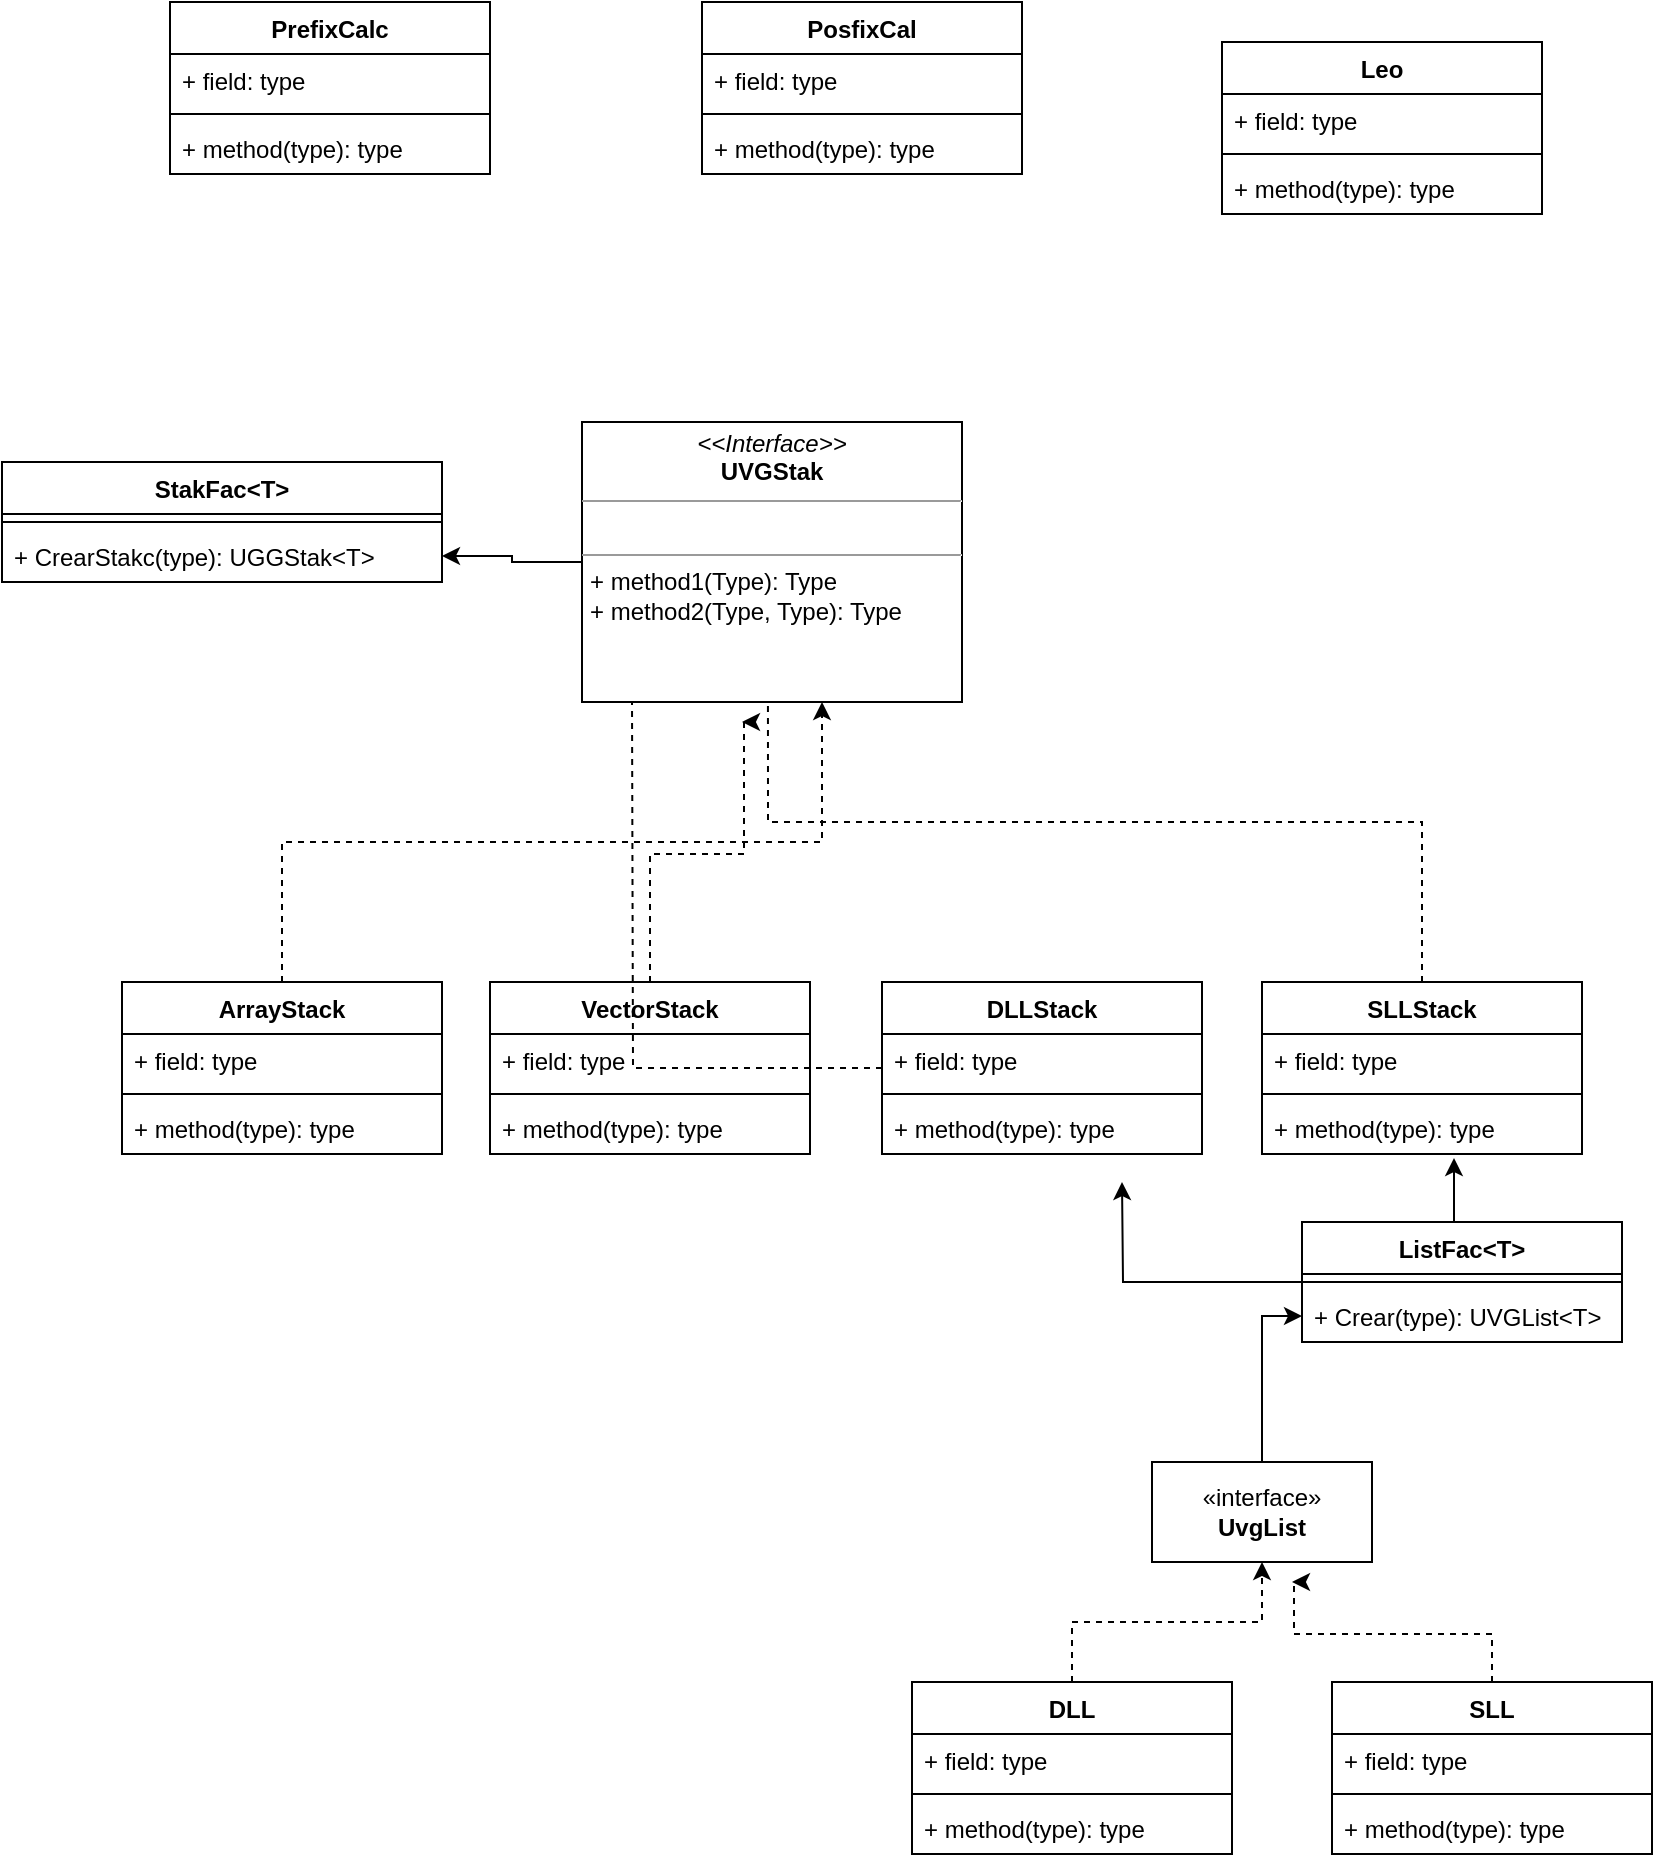 <mxfile version="23.0.2" type="device">
  <diagram name="Página-1" id="pLPHON2VwhQyR1MNyPly">
    <mxGraphModel dx="1434" dy="843" grid="1" gridSize="10" guides="1" tooltips="1" connect="1" arrows="1" fold="1" page="1" pageScale="1" pageWidth="827" pageHeight="1169" math="0" shadow="0">
      <root>
        <mxCell id="0" />
        <mxCell id="1" parent="0" />
        <mxCell id="OaXms8MLqEji5rj087fe-23" style="edgeStyle=orthogonalEdgeStyle;rounded=0;orthogonalLoop=1;jettySize=auto;html=1;dashed=1;" edge="1" parent="1" source="OaXms8MLqEji5rj087fe-6">
          <mxGeometry relative="1" as="geometry">
            <mxPoint x="420" y="570" as="targetPoint" />
            <Array as="points">
              <mxPoint x="150" y="640" />
              <mxPoint x="420" y="640" />
            </Array>
          </mxGeometry>
        </mxCell>
        <mxCell id="OaXms8MLqEji5rj087fe-6" value="ArrayStack" style="swimlane;fontStyle=1;align=center;verticalAlign=top;childLayout=stackLayout;horizontal=1;startSize=26;horizontalStack=0;resizeParent=1;resizeParentMax=0;resizeLast=0;collapsible=1;marginBottom=0;whiteSpace=wrap;html=1;" vertex="1" parent="1">
          <mxGeometry x="70" y="710" width="160" height="86" as="geometry" />
        </mxCell>
        <mxCell id="OaXms8MLqEji5rj087fe-7" value="+ field: type" style="text;strokeColor=none;fillColor=none;align=left;verticalAlign=top;spacingLeft=4;spacingRight=4;overflow=hidden;rotatable=0;points=[[0,0.5],[1,0.5]];portConstraint=eastwest;whiteSpace=wrap;html=1;" vertex="1" parent="OaXms8MLqEji5rj087fe-6">
          <mxGeometry y="26" width="160" height="26" as="geometry" />
        </mxCell>
        <mxCell id="OaXms8MLqEji5rj087fe-8" value="" style="line;strokeWidth=1;fillColor=none;align=left;verticalAlign=middle;spacingTop=-1;spacingLeft=3;spacingRight=3;rotatable=0;labelPosition=right;points=[];portConstraint=eastwest;strokeColor=inherit;" vertex="1" parent="OaXms8MLqEji5rj087fe-6">
          <mxGeometry y="52" width="160" height="8" as="geometry" />
        </mxCell>
        <mxCell id="OaXms8MLqEji5rj087fe-9" value="+ method(type): type" style="text;strokeColor=none;fillColor=none;align=left;verticalAlign=top;spacingLeft=4;spacingRight=4;overflow=hidden;rotatable=0;points=[[0,0.5],[1,0.5]];portConstraint=eastwest;whiteSpace=wrap;html=1;" vertex="1" parent="OaXms8MLqEji5rj087fe-6">
          <mxGeometry y="60" width="160" height="26" as="geometry" />
        </mxCell>
        <mxCell id="OaXms8MLqEji5rj087fe-22" style="edgeStyle=orthogonalEdgeStyle;rounded=0;orthogonalLoop=1;jettySize=auto;html=1;dashed=1;" edge="1" parent="1" source="OaXms8MLqEji5rj087fe-10">
          <mxGeometry relative="1" as="geometry">
            <mxPoint x="380" y="580" as="targetPoint" />
            <Array as="points">
              <mxPoint x="334" y="646" />
              <mxPoint x="381" y="646" />
            </Array>
          </mxGeometry>
        </mxCell>
        <mxCell id="OaXms8MLqEji5rj087fe-10" value="VectorStack" style="swimlane;fontStyle=1;align=center;verticalAlign=top;childLayout=stackLayout;horizontal=1;startSize=26;horizontalStack=0;resizeParent=1;resizeParentMax=0;resizeLast=0;collapsible=1;marginBottom=0;whiteSpace=wrap;html=1;" vertex="1" parent="1">
          <mxGeometry x="254" y="710" width="160" height="86" as="geometry" />
        </mxCell>
        <mxCell id="OaXms8MLqEji5rj087fe-11" value="+ field: type" style="text;strokeColor=none;fillColor=none;align=left;verticalAlign=top;spacingLeft=4;spacingRight=4;overflow=hidden;rotatable=0;points=[[0,0.5],[1,0.5]];portConstraint=eastwest;whiteSpace=wrap;html=1;" vertex="1" parent="OaXms8MLqEji5rj087fe-10">
          <mxGeometry y="26" width="160" height="26" as="geometry" />
        </mxCell>
        <mxCell id="OaXms8MLqEji5rj087fe-12" value="" style="line;strokeWidth=1;fillColor=none;align=left;verticalAlign=middle;spacingTop=-1;spacingLeft=3;spacingRight=3;rotatable=0;labelPosition=right;points=[];portConstraint=eastwest;strokeColor=inherit;" vertex="1" parent="OaXms8MLqEji5rj087fe-10">
          <mxGeometry y="52" width="160" height="8" as="geometry" />
        </mxCell>
        <mxCell id="OaXms8MLqEji5rj087fe-13" value="+ method(type): type" style="text;strokeColor=none;fillColor=none;align=left;verticalAlign=top;spacingLeft=4;spacingRight=4;overflow=hidden;rotatable=0;points=[[0,0.5],[1,0.5]];portConstraint=eastwest;whiteSpace=wrap;html=1;" vertex="1" parent="OaXms8MLqEji5rj087fe-10">
          <mxGeometry y="60" width="160" height="26" as="geometry" />
        </mxCell>
        <mxCell id="OaXms8MLqEji5rj087fe-14" value="DLLStack" style="swimlane;fontStyle=1;align=center;verticalAlign=top;childLayout=stackLayout;horizontal=1;startSize=26;horizontalStack=0;resizeParent=1;resizeParentMax=0;resizeLast=0;collapsible=1;marginBottom=0;whiteSpace=wrap;html=1;" vertex="1" parent="1">
          <mxGeometry x="450" y="710" width="160" height="86" as="geometry" />
        </mxCell>
        <mxCell id="OaXms8MLqEji5rj087fe-15" value="+ field: type" style="text;strokeColor=none;fillColor=none;align=left;verticalAlign=top;spacingLeft=4;spacingRight=4;overflow=hidden;rotatable=0;points=[[0,0.5],[1,0.5]];portConstraint=eastwest;whiteSpace=wrap;html=1;" vertex="1" parent="OaXms8MLqEji5rj087fe-14">
          <mxGeometry y="26" width="160" height="26" as="geometry" />
        </mxCell>
        <mxCell id="OaXms8MLqEji5rj087fe-16" value="" style="line;strokeWidth=1;fillColor=none;align=left;verticalAlign=middle;spacingTop=-1;spacingLeft=3;spacingRight=3;rotatable=0;labelPosition=right;points=[];portConstraint=eastwest;strokeColor=inherit;" vertex="1" parent="OaXms8MLqEji5rj087fe-14">
          <mxGeometry y="52" width="160" height="8" as="geometry" />
        </mxCell>
        <mxCell id="OaXms8MLqEji5rj087fe-17" value="+ method(type): type" style="text;strokeColor=none;fillColor=none;align=left;verticalAlign=top;spacingLeft=4;spacingRight=4;overflow=hidden;rotatable=0;points=[[0,0.5],[1,0.5]];portConstraint=eastwest;whiteSpace=wrap;html=1;" vertex="1" parent="OaXms8MLqEji5rj087fe-14">
          <mxGeometry y="60" width="160" height="26" as="geometry" />
        </mxCell>
        <mxCell id="OaXms8MLqEji5rj087fe-18" value="SLLStack" style="swimlane;fontStyle=1;align=center;verticalAlign=top;childLayout=stackLayout;horizontal=1;startSize=26;horizontalStack=0;resizeParent=1;resizeParentMax=0;resizeLast=0;collapsible=1;marginBottom=0;whiteSpace=wrap;html=1;" vertex="1" parent="1">
          <mxGeometry x="640" y="710" width="160" height="86" as="geometry" />
        </mxCell>
        <mxCell id="OaXms8MLqEji5rj087fe-19" value="+ field: type" style="text;strokeColor=none;fillColor=none;align=left;verticalAlign=top;spacingLeft=4;spacingRight=4;overflow=hidden;rotatable=0;points=[[0,0.5],[1,0.5]];portConstraint=eastwest;whiteSpace=wrap;html=1;" vertex="1" parent="OaXms8MLqEji5rj087fe-18">
          <mxGeometry y="26" width="160" height="26" as="geometry" />
        </mxCell>
        <mxCell id="OaXms8MLqEji5rj087fe-20" value="" style="line;strokeWidth=1;fillColor=none;align=left;verticalAlign=middle;spacingTop=-1;spacingLeft=3;spacingRight=3;rotatable=0;labelPosition=right;points=[];portConstraint=eastwest;strokeColor=inherit;" vertex="1" parent="OaXms8MLqEji5rj087fe-18">
          <mxGeometry y="52" width="160" height="8" as="geometry" />
        </mxCell>
        <mxCell id="OaXms8MLqEji5rj087fe-21" value="+ method(type): type" style="text;strokeColor=none;fillColor=none;align=left;verticalAlign=top;spacingLeft=4;spacingRight=4;overflow=hidden;rotatable=0;points=[[0,0.5],[1,0.5]];portConstraint=eastwest;whiteSpace=wrap;html=1;" vertex="1" parent="OaXms8MLqEji5rj087fe-18">
          <mxGeometry y="60" width="160" height="26" as="geometry" />
        </mxCell>
        <mxCell id="OaXms8MLqEji5rj087fe-24" style="edgeStyle=orthogonalEdgeStyle;rounded=0;orthogonalLoop=1;jettySize=auto;html=1;entryX=0.156;entryY=1.176;entryDx=0;entryDy=0;entryPerimeter=0;dashed=1;" edge="1" parent="1" source="OaXms8MLqEji5rj087fe-14">
          <mxGeometry relative="1" as="geometry">
            <mxPoint x="324.96" y="551.408" as="targetPoint" />
          </mxGeometry>
        </mxCell>
        <mxCell id="OaXms8MLqEji5rj087fe-25" style="edgeStyle=orthogonalEdgeStyle;rounded=0;orthogonalLoop=1;jettySize=auto;html=1;entryX=0.581;entryY=0.941;entryDx=0;entryDy=0;entryPerimeter=0;dashed=1;" edge="1" parent="1" source="OaXms8MLqEji5rj087fe-18">
          <mxGeometry relative="1" as="geometry">
            <mxPoint x="392.96" y="549.528" as="targetPoint" />
            <Array as="points">
              <mxPoint x="720" y="630" />
              <mxPoint x="393" y="630" />
            </Array>
          </mxGeometry>
        </mxCell>
        <mxCell id="OaXms8MLqEji5rj087fe-26" value="StakFac&amp;lt;T&amp;gt;" style="swimlane;fontStyle=1;align=center;verticalAlign=top;childLayout=stackLayout;horizontal=1;startSize=26;horizontalStack=0;resizeParent=1;resizeParentMax=0;resizeLast=0;collapsible=1;marginBottom=0;whiteSpace=wrap;html=1;" vertex="1" parent="1">
          <mxGeometry x="10" y="450" width="220" height="60" as="geometry" />
        </mxCell>
        <mxCell id="OaXms8MLqEji5rj087fe-28" value="" style="line;strokeWidth=1;fillColor=none;align=left;verticalAlign=middle;spacingTop=-1;spacingLeft=3;spacingRight=3;rotatable=0;labelPosition=right;points=[];portConstraint=eastwest;strokeColor=inherit;" vertex="1" parent="OaXms8MLqEji5rj087fe-26">
          <mxGeometry y="26" width="220" height="8" as="geometry" />
        </mxCell>
        <mxCell id="OaXms8MLqEji5rj087fe-29" value="+ CrearStakc(type): UGGStak&amp;lt;T&amp;gt;" style="text;strokeColor=none;fillColor=none;align=left;verticalAlign=top;spacingLeft=4;spacingRight=4;overflow=hidden;rotatable=0;points=[[0,0.5],[1,0.5]];portConstraint=eastwest;whiteSpace=wrap;html=1;" vertex="1" parent="OaXms8MLqEji5rj087fe-26">
          <mxGeometry y="34" width="220" height="26" as="geometry" />
        </mxCell>
        <mxCell id="OaXms8MLqEji5rj087fe-30" value="PrefixCalc" style="swimlane;fontStyle=1;align=center;verticalAlign=top;childLayout=stackLayout;horizontal=1;startSize=26;horizontalStack=0;resizeParent=1;resizeParentMax=0;resizeLast=0;collapsible=1;marginBottom=0;whiteSpace=wrap;html=1;" vertex="1" parent="1">
          <mxGeometry x="94" y="220" width="160" height="86" as="geometry" />
        </mxCell>
        <mxCell id="OaXms8MLqEji5rj087fe-31" value="+ field: type" style="text;strokeColor=none;fillColor=none;align=left;verticalAlign=top;spacingLeft=4;spacingRight=4;overflow=hidden;rotatable=0;points=[[0,0.5],[1,0.5]];portConstraint=eastwest;whiteSpace=wrap;html=1;" vertex="1" parent="OaXms8MLqEji5rj087fe-30">
          <mxGeometry y="26" width="160" height="26" as="geometry" />
        </mxCell>
        <mxCell id="OaXms8MLqEji5rj087fe-32" value="" style="line;strokeWidth=1;fillColor=none;align=left;verticalAlign=middle;spacingTop=-1;spacingLeft=3;spacingRight=3;rotatable=0;labelPosition=right;points=[];portConstraint=eastwest;strokeColor=inherit;" vertex="1" parent="OaXms8MLqEji5rj087fe-30">
          <mxGeometry y="52" width="160" height="8" as="geometry" />
        </mxCell>
        <mxCell id="OaXms8MLqEji5rj087fe-33" value="+ method(type): type" style="text;strokeColor=none;fillColor=none;align=left;verticalAlign=top;spacingLeft=4;spacingRight=4;overflow=hidden;rotatable=0;points=[[0,0.5],[1,0.5]];portConstraint=eastwest;whiteSpace=wrap;html=1;" vertex="1" parent="OaXms8MLqEji5rj087fe-30">
          <mxGeometry y="60" width="160" height="26" as="geometry" />
        </mxCell>
        <mxCell id="OaXms8MLqEji5rj087fe-34" value="PosfixCal" style="swimlane;fontStyle=1;align=center;verticalAlign=top;childLayout=stackLayout;horizontal=1;startSize=26;horizontalStack=0;resizeParent=1;resizeParentMax=0;resizeLast=0;collapsible=1;marginBottom=0;whiteSpace=wrap;html=1;" vertex="1" parent="1">
          <mxGeometry x="360" y="220" width="160" height="86" as="geometry" />
        </mxCell>
        <mxCell id="OaXms8MLqEji5rj087fe-35" value="+ field: type" style="text;strokeColor=none;fillColor=none;align=left;verticalAlign=top;spacingLeft=4;spacingRight=4;overflow=hidden;rotatable=0;points=[[0,0.5],[1,0.5]];portConstraint=eastwest;whiteSpace=wrap;html=1;" vertex="1" parent="OaXms8MLqEji5rj087fe-34">
          <mxGeometry y="26" width="160" height="26" as="geometry" />
        </mxCell>
        <mxCell id="OaXms8MLqEji5rj087fe-36" value="" style="line;strokeWidth=1;fillColor=none;align=left;verticalAlign=middle;spacingTop=-1;spacingLeft=3;spacingRight=3;rotatable=0;labelPosition=right;points=[];portConstraint=eastwest;strokeColor=inherit;" vertex="1" parent="OaXms8MLqEji5rj087fe-34">
          <mxGeometry y="52" width="160" height="8" as="geometry" />
        </mxCell>
        <mxCell id="OaXms8MLqEji5rj087fe-37" value="+ method(type): type" style="text;strokeColor=none;fillColor=none;align=left;verticalAlign=top;spacingLeft=4;spacingRight=4;overflow=hidden;rotatable=0;points=[[0,0.5],[1,0.5]];portConstraint=eastwest;whiteSpace=wrap;html=1;" vertex="1" parent="OaXms8MLqEji5rj087fe-34">
          <mxGeometry y="60" width="160" height="26" as="geometry" />
        </mxCell>
        <mxCell id="OaXms8MLqEji5rj087fe-38" value="Leo" style="swimlane;fontStyle=1;align=center;verticalAlign=top;childLayout=stackLayout;horizontal=1;startSize=26;horizontalStack=0;resizeParent=1;resizeParentMax=0;resizeLast=0;collapsible=1;marginBottom=0;whiteSpace=wrap;html=1;" vertex="1" parent="1">
          <mxGeometry x="620" y="240" width="160" height="86" as="geometry" />
        </mxCell>
        <mxCell id="OaXms8MLqEji5rj087fe-39" value="+ field: type" style="text;strokeColor=none;fillColor=none;align=left;verticalAlign=top;spacingLeft=4;spacingRight=4;overflow=hidden;rotatable=0;points=[[0,0.5],[1,0.5]];portConstraint=eastwest;whiteSpace=wrap;html=1;" vertex="1" parent="OaXms8MLqEji5rj087fe-38">
          <mxGeometry y="26" width="160" height="26" as="geometry" />
        </mxCell>
        <mxCell id="OaXms8MLqEji5rj087fe-40" value="" style="line;strokeWidth=1;fillColor=none;align=left;verticalAlign=middle;spacingTop=-1;spacingLeft=3;spacingRight=3;rotatable=0;labelPosition=right;points=[];portConstraint=eastwest;strokeColor=inherit;" vertex="1" parent="OaXms8MLqEji5rj087fe-38">
          <mxGeometry y="52" width="160" height="8" as="geometry" />
        </mxCell>
        <mxCell id="OaXms8MLqEji5rj087fe-41" value="+ method(type): type" style="text;strokeColor=none;fillColor=none;align=left;verticalAlign=top;spacingLeft=4;spacingRight=4;overflow=hidden;rotatable=0;points=[[0,0.5],[1,0.5]];portConstraint=eastwest;whiteSpace=wrap;html=1;" vertex="1" parent="OaXms8MLqEji5rj087fe-38">
          <mxGeometry y="60" width="160" height="26" as="geometry" />
        </mxCell>
        <mxCell id="OaXms8MLqEji5rj087fe-77" style="edgeStyle=orthogonalEdgeStyle;rounded=0;orthogonalLoop=1;jettySize=auto;html=1;" edge="1" parent="1" source="OaXms8MLqEji5rj087fe-42" target="OaXms8MLqEji5rj087fe-66">
          <mxGeometry relative="1" as="geometry" />
        </mxCell>
        <mxCell id="OaXms8MLqEji5rj087fe-42" value="«interface»&lt;br&gt;&lt;b&gt;UvgList&lt;/b&gt;" style="html=1;whiteSpace=wrap;" vertex="1" parent="1">
          <mxGeometry x="585" y="950" width="110" height="50" as="geometry" />
        </mxCell>
        <mxCell id="OaXms8MLqEji5rj087fe-55" style="edgeStyle=orthogonalEdgeStyle;rounded=0;orthogonalLoop=1;jettySize=auto;html=1;dashed=1;" edge="1" parent="1" source="OaXms8MLqEji5rj087fe-47" target="OaXms8MLqEji5rj087fe-42">
          <mxGeometry relative="1" as="geometry" />
        </mxCell>
        <mxCell id="OaXms8MLqEji5rj087fe-47" value="DLL" style="swimlane;fontStyle=1;align=center;verticalAlign=top;childLayout=stackLayout;horizontal=1;startSize=26;horizontalStack=0;resizeParent=1;resizeParentMax=0;resizeLast=0;collapsible=1;marginBottom=0;whiteSpace=wrap;html=1;" vertex="1" parent="1">
          <mxGeometry x="465" y="1060" width="160" height="86" as="geometry" />
        </mxCell>
        <mxCell id="OaXms8MLqEji5rj087fe-48" value="+ field: type" style="text;strokeColor=none;fillColor=none;align=left;verticalAlign=top;spacingLeft=4;spacingRight=4;overflow=hidden;rotatable=0;points=[[0,0.5],[1,0.5]];portConstraint=eastwest;whiteSpace=wrap;html=1;" vertex="1" parent="OaXms8MLqEji5rj087fe-47">
          <mxGeometry y="26" width="160" height="26" as="geometry" />
        </mxCell>
        <mxCell id="OaXms8MLqEji5rj087fe-49" value="" style="line;strokeWidth=1;fillColor=none;align=left;verticalAlign=middle;spacingTop=-1;spacingLeft=3;spacingRight=3;rotatable=0;labelPosition=right;points=[];portConstraint=eastwest;strokeColor=inherit;" vertex="1" parent="OaXms8MLqEji5rj087fe-47">
          <mxGeometry y="52" width="160" height="8" as="geometry" />
        </mxCell>
        <mxCell id="OaXms8MLqEji5rj087fe-50" value="+ method(type): type" style="text;strokeColor=none;fillColor=none;align=left;verticalAlign=top;spacingLeft=4;spacingRight=4;overflow=hidden;rotatable=0;points=[[0,0.5],[1,0.5]];portConstraint=eastwest;whiteSpace=wrap;html=1;" vertex="1" parent="OaXms8MLqEji5rj087fe-47">
          <mxGeometry y="60" width="160" height="26" as="geometry" />
        </mxCell>
        <mxCell id="OaXms8MLqEji5rj087fe-56" style="edgeStyle=orthogonalEdgeStyle;rounded=0;orthogonalLoop=1;jettySize=auto;html=1;dashed=1;" edge="1" parent="1" source="OaXms8MLqEji5rj087fe-51">
          <mxGeometry relative="1" as="geometry">
            <mxPoint x="655" y="1010" as="targetPoint" />
            <Array as="points">
              <mxPoint x="755" y="1036" />
              <mxPoint x="656" y="1036" />
            </Array>
          </mxGeometry>
        </mxCell>
        <mxCell id="OaXms8MLqEji5rj087fe-51" value="SLL" style="swimlane;fontStyle=1;align=center;verticalAlign=top;childLayout=stackLayout;horizontal=1;startSize=26;horizontalStack=0;resizeParent=1;resizeParentMax=0;resizeLast=0;collapsible=1;marginBottom=0;whiteSpace=wrap;html=1;" vertex="1" parent="1">
          <mxGeometry x="675" y="1060" width="160" height="86" as="geometry" />
        </mxCell>
        <mxCell id="OaXms8MLqEji5rj087fe-52" value="+ field: type" style="text;strokeColor=none;fillColor=none;align=left;verticalAlign=top;spacingLeft=4;spacingRight=4;overflow=hidden;rotatable=0;points=[[0,0.5],[1,0.5]];portConstraint=eastwest;whiteSpace=wrap;html=1;" vertex="1" parent="OaXms8MLqEji5rj087fe-51">
          <mxGeometry y="26" width="160" height="26" as="geometry" />
        </mxCell>
        <mxCell id="OaXms8MLqEji5rj087fe-53" value="" style="line;strokeWidth=1;fillColor=none;align=left;verticalAlign=middle;spacingTop=-1;spacingLeft=3;spacingRight=3;rotatable=0;labelPosition=right;points=[];portConstraint=eastwest;strokeColor=inherit;" vertex="1" parent="OaXms8MLqEji5rj087fe-51">
          <mxGeometry y="52" width="160" height="8" as="geometry" />
        </mxCell>
        <mxCell id="OaXms8MLqEji5rj087fe-54" value="+ method(type): type" style="text;strokeColor=none;fillColor=none;align=left;verticalAlign=top;spacingLeft=4;spacingRight=4;overflow=hidden;rotatable=0;points=[[0,0.5],[1,0.5]];portConstraint=eastwest;whiteSpace=wrap;html=1;" vertex="1" parent="OaXms8MLqEji5rj087fe-51">
          <mxGeometry y="60" width="160" height="26" as="geometry" />
        </mxCell>
        <mxCell id="OaXms8MLqEji5rj087fe-80" style="edgeStyle=orthogonalEdgeStyle;rounded=0;orthogonalLoop=1;jettySize=auto;html=1;" edge="1" parent="1" source="OaXms8MLqEji5rj087fe-63">
          <mxGeometry relative="1" as="geometry">
            <mxPoint x="570" y="810" as="targetPoint" />
          </mxGeometry>
        </mxCell>
        <mxCell id="OaXms8MLqEji5rj087fe-63" value="ListFac&amp;lt;T&amp;gt;" style="swimlane;fontStyle=1;align=center;verticalAlign=top;childLayout=stackLayout;horizontal=1;startSize=26;horizontalStack=0;resizeParent=1;resizeParentMax=0;resizeLast=0;collapsible=1;marginBottom=0;whiteSpace=wrap;html=1;" vertex="1" parent="1">
          <mxGeometry x="660" y="830" width="160" height="60" as="geometry" />
        </mxCell>
        <mxCell id="OaXms8MLqEji5rj087fe-65" value="" style="line;strokeWidth=1;fillColor=none;align=left;verticalAlign=middle;spacingTop=-1;spacingLeft=3;spacingRight=3;rotatable=0;labelPosition=right;points=[];portConstraint=eastwest;strokeColor=inherit;" vertex="1" parent="OaXms8MLqEji5rj087fe-63">
          <mxGeometry y="26" width="160" height="8" as="geometry" />
        </mxCell>
        <mxCell id="OaXms8MLqEji5rj087fe-66" value="+ Crear(type): UVGList&amp;lt;T&amp;gt;" style="text;strokeColor=none;fillColor=none;align=left;verticalAlign=top;spacingLeft=4;spacingRight=4;overflow=hidden;rotatable=0;points=[[0,0.5],[1,0.5]];portConstraint=eastwest;whiteSpace=wrap;html=1;" vertex="1" parent="OaXms8MLqEji5rj087fe-63">
          <mxGeometry y="34" width="160" height="26" as="geometry" />
        </mxCell>
        <mxCell id="OaXms8MLqEji5rj087fe-78" style="edgeStyle=orthogonalEdgeStyle;rounded=0;orthogonalLoop=1;jettySize=auto;html=1;entryX=1;entryY=0.5;entryDx=0;entryDy=0;" edge="1" parent="1" source="OaXms8MLqEji5rj087fe-75" target="OaXms8MLqEji5rj087fe-29">
          <mxGeometry relative="1" as="geometry" />
        </mxCell>
        <mxCell id="OaXms8MLqEji5rj087fe-75" value="&lt;p style=&quot;margin:0px;margin-top:4px;text-align:center;&quot;&gt;&lt;i&gt;&amp;lt;&amp;lt;Interface&amp;gt;&amp;gt;&lt;/i&gt;&lt;br&gt;&lt;b&gt;UVGStak&lt;/b&gt;&lt;/p&gt;&lt;hr size=&quot;1&quot;&gt;&lt;p style=&quot;margin:0px;margin-left:4px;&quot;&gt;&lt;br&gt;&lt;/p&gt;&lt;hr size=&quot;1&quot;&gt;&lt;p style=&quot;margin:0px;margin-left:4px;&quot;&gt;+ method1(Type): Type&lt;br&gt;+ method2(Type, Type): Type&lt;/p&gt;" style="verticalAlign=top;align=left;overflow=fill;fontSize=12;fontFamily=Helvetica;html=1;whiteSpace=wrap;" vertex="1" parent="1">
          <mxGeometry x="300" y="430" width="190" height="140" as="geometry" />
        </mxCell>
        <mxCell id="OaXms8MLqEji5rj087fe-79" style="edgeStyle=orthogonalEdgeStyle;rounded=0;orthogonalLoop=1;jettySize=auto;html=1;exitX=0.5;exitY=0;exitDx=0;exitDy=0;entryX=0.6;entryY=1.077;entryDx=0;entryDy=0;entryPerimeter=0;" edge="1" parent="1" source="OaXms8MLqEji5rj087fe-63" target="OaXms8MLqEji5rj087fe-21">
          <mxGeometry relative="1" as="geometry" />
        </mxCell>
      </root>
    </mxGraphModel>
  </diagram>
</mxfile>
